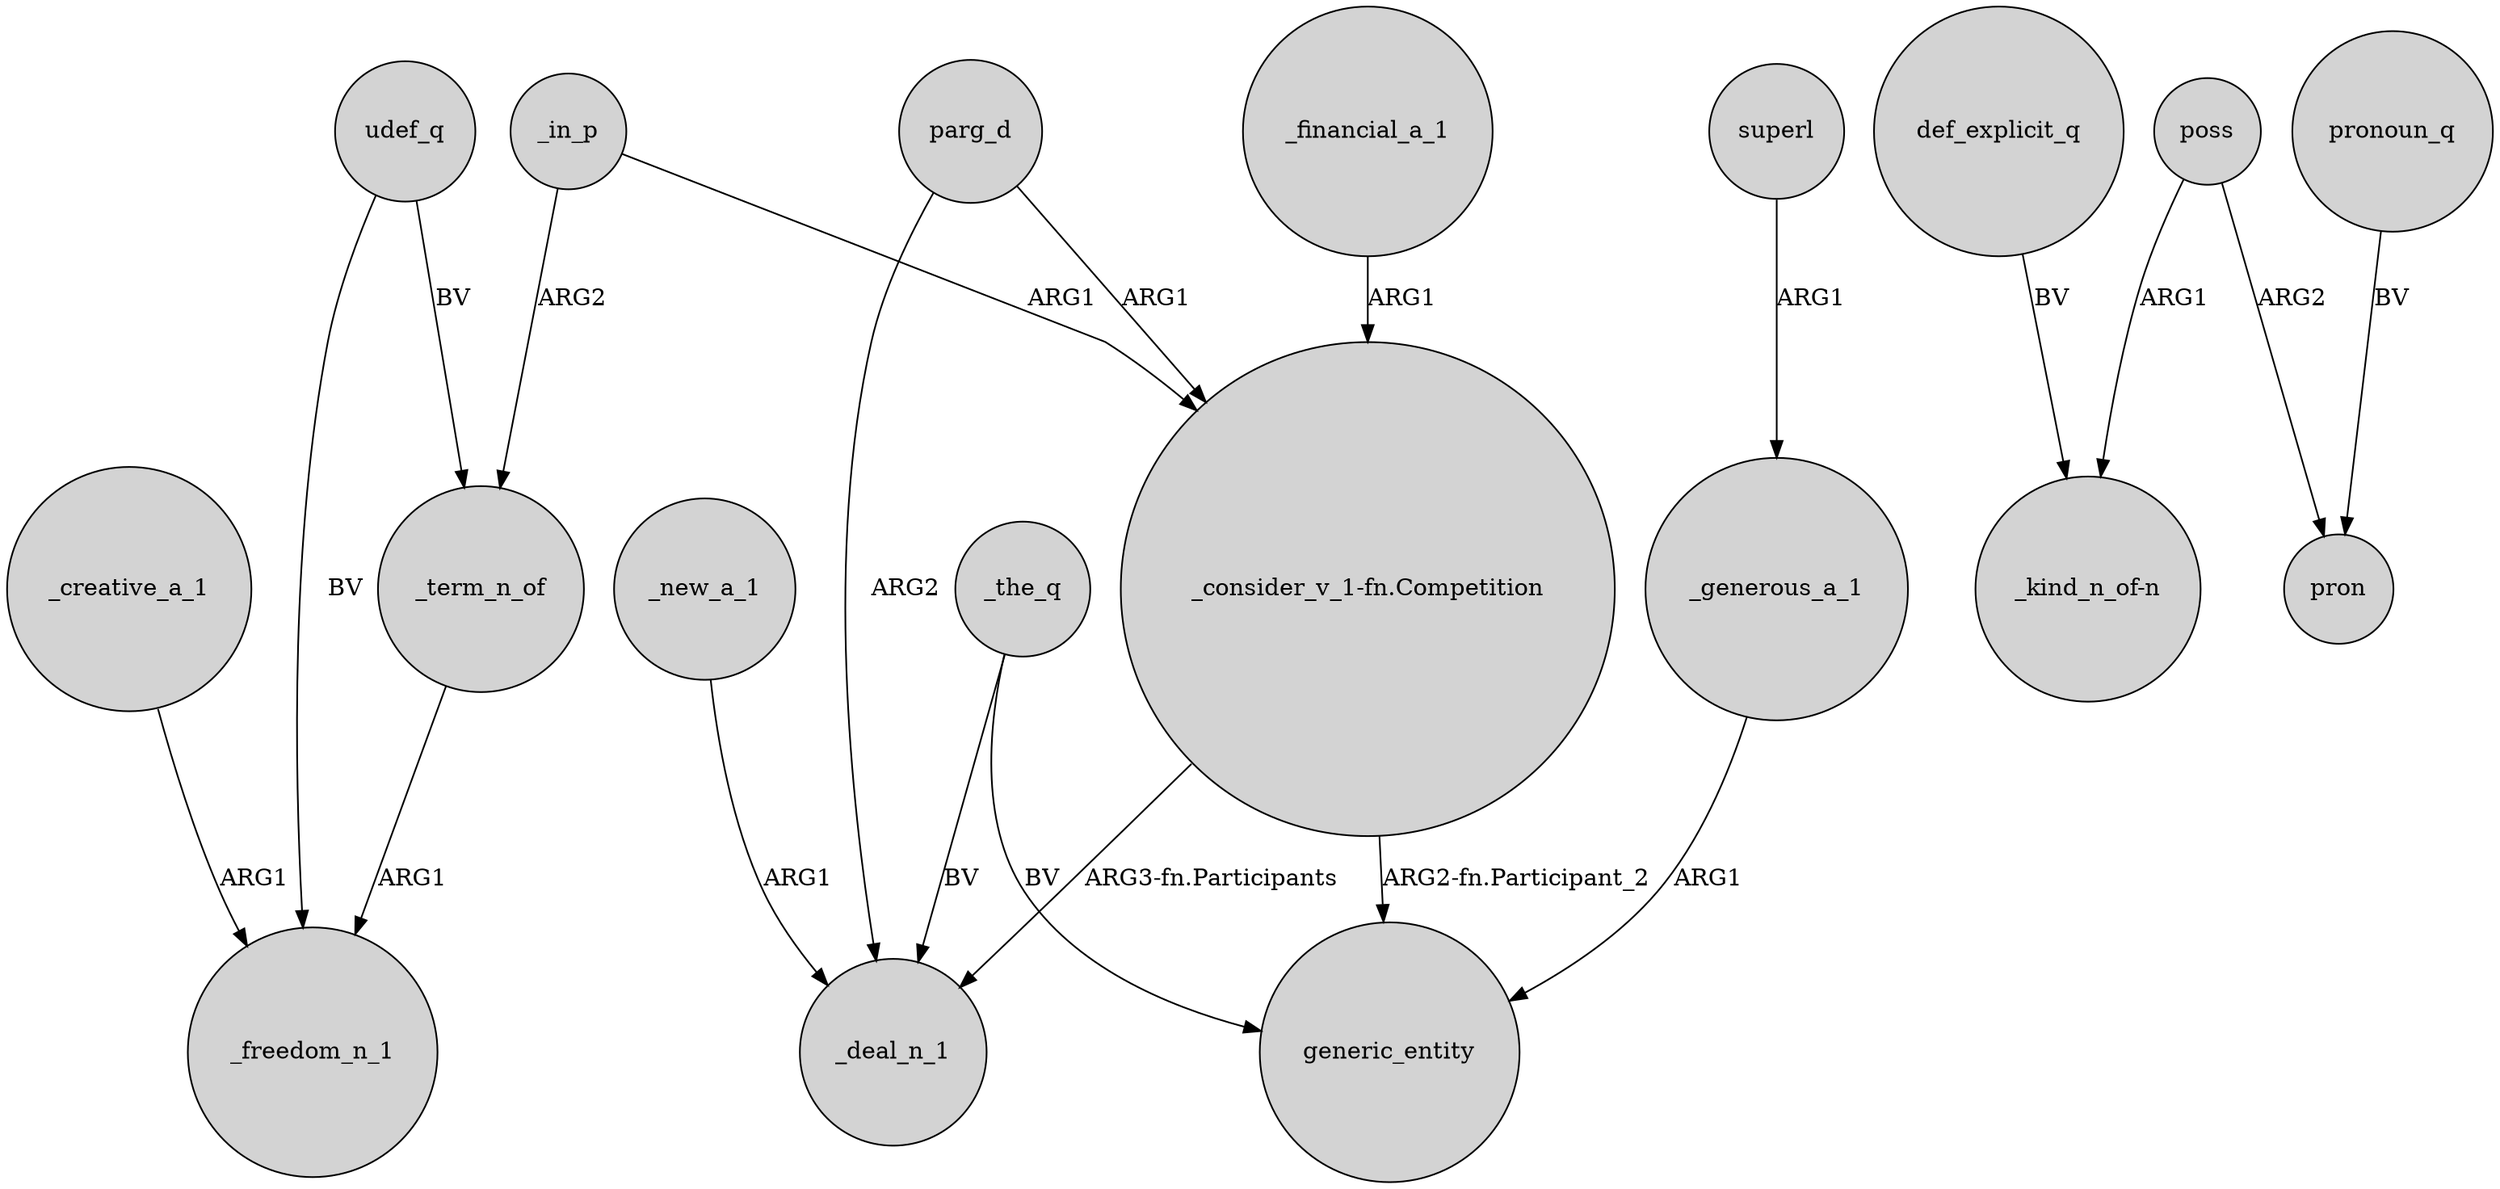 digraph {
	node [shape=circle style=filled]
	udef_q -> _term_n_of [label=BV]
	_new_a_1 -> _deal_n_1 [label=ARG1]
	_in_p -> "_consider_v_1-fn.Competition" [label=ARG1]
	_the_q -> _deal_n_1 [label=BV]
	poss -> "_kind_n_of-n" [label=ARG1]
	parg_d -> _deal_n_1 [label=ARG2]
	parg_d -> "_consider_v_1-fn.Competition" [label=ARG1]
	_creative_a_1 -> _freedom_n_1 [label=ARG1]
	pronoun_q -> pron [label=BV]
	udef_q -> _freedom_n_1 [label=BV]
	poss -> pron [label=ARG2]
	_term_n_of -> _freedom_n_1 [label=ARG1]
	def_explicit_q -> "_kind_n_of-n" [label=BV]
	_the_q -> generic_entity [label=BV]
	_in_p -> _term_n_of [label=ARG2]
	"_consider_v_1-fn.Competition" -> generic_entity [label="ARG2-fn.Participant_2"]
	_financial_a_1 -> "_consider_v_1-fn.Competition" [label=ARG1]
	_generous_a_1 -> generic_entity [label=ARG1]
	superl -> _generous_a_1 [label=ARG1]
	"_consider_v_1-fn.Competition" -> _deal_n_1 [label="ARG3-fn.Participants"]
}

